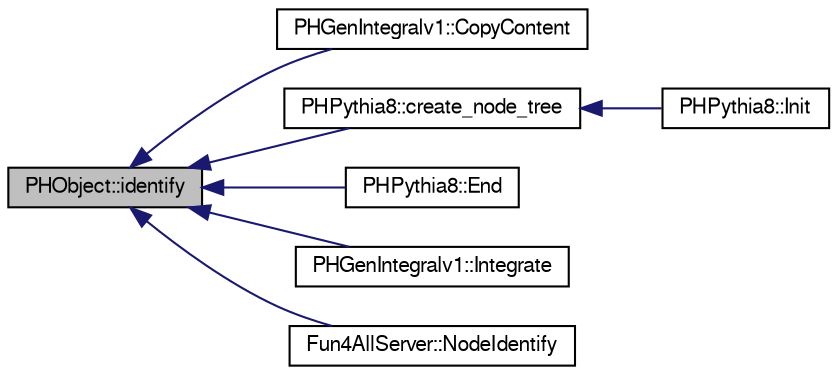 digraph "PHObject::identify"
{
  bgcolor="transparent";
  edge [fontname="FreeSans",fontsize="10",labelfontname="FreeSans",labelfontsize="10"];
  node [fontname="FreeSans",fontsize="10",shape=record];
  rankdir="LR";
  Node1 [label="PHObject::identify",height=0.2,width=0.4,color="black", fillcolor="grey75", style="filled" fontcolor="black"];
  Node1 -> Node2 [dir="back",color="midnightblue",fontsize="10",style="solid",fontname="FreeSans"];
  Node2 [label="PHGenIntegralv1::CopyContent",height=0.2,width=0.4,color="black",URL="$dd/dd1/classPHGenIntegralv1.html#a17e1e970008419cb61fde210784d4caf"];
  Node1 -> Node3 [dir="back",color="midnightblue",fontsize="10",style="solid",fontname="FreeSans"];
  Node3 [label="PHPythia8::create_node_tree",height=0.2,width=0.4,color="black",URL="$d9/d3a/classPHPythia8.html#ac4318ac935ae3bb3fdbbafadaaeadab6"];
  Node3 -> Node4 [dir="back",color="midnightblue",fontsize="10",style="solid",fontname="FreeSans"];
  Node4 [label="PHPythia8::Init",height=0.2,width=0.4,color="black",URL="$d9/d3a/classPHPythia8.html#af381f96f7115a7f8011d31572c46fcfc"];
  Node1 -> Node5 [dir="back",color="midnightblue",fontsize="10",style="solid",fontname="FreeSans"];
  Node5 [label="PHPythia8::End",height=0.2,width=0.4,color="black",URL="$d9/d3a/classPHPythia8.html#a644fd629b9e90bdfd82622a2047a88d0",tooltip="Called at the end of all processing. "];
  Node1 -> Node6 [dir="back",color="midnightblue",fontsize="10",style="solid",fontname="FreeSans"];
  Node6 [label="PHGenIntegralv1::Integrate",height=0.2,width=0.4,color="black",URL="$dd/dd1/classPHGenIntegralv1.html#a01c26ea7a843403554dcbe6471df49d9",tooltip="For integral objects, e.g. integrated luminosity counter, integrate with another object from another ..."];
  Node1 -> Node7 [dir="back",color="midnightblue",fontsize="10",style="solid",fontname="FreeSans"];
  Node7 [label="Fun4AllServer::NodeIdentify",height=0.2,width=0.4,color="black",URL="$da/d29/classFun4AllServer.html#a9f3d1244af909e1f05789a68fc0d4704"];
}
